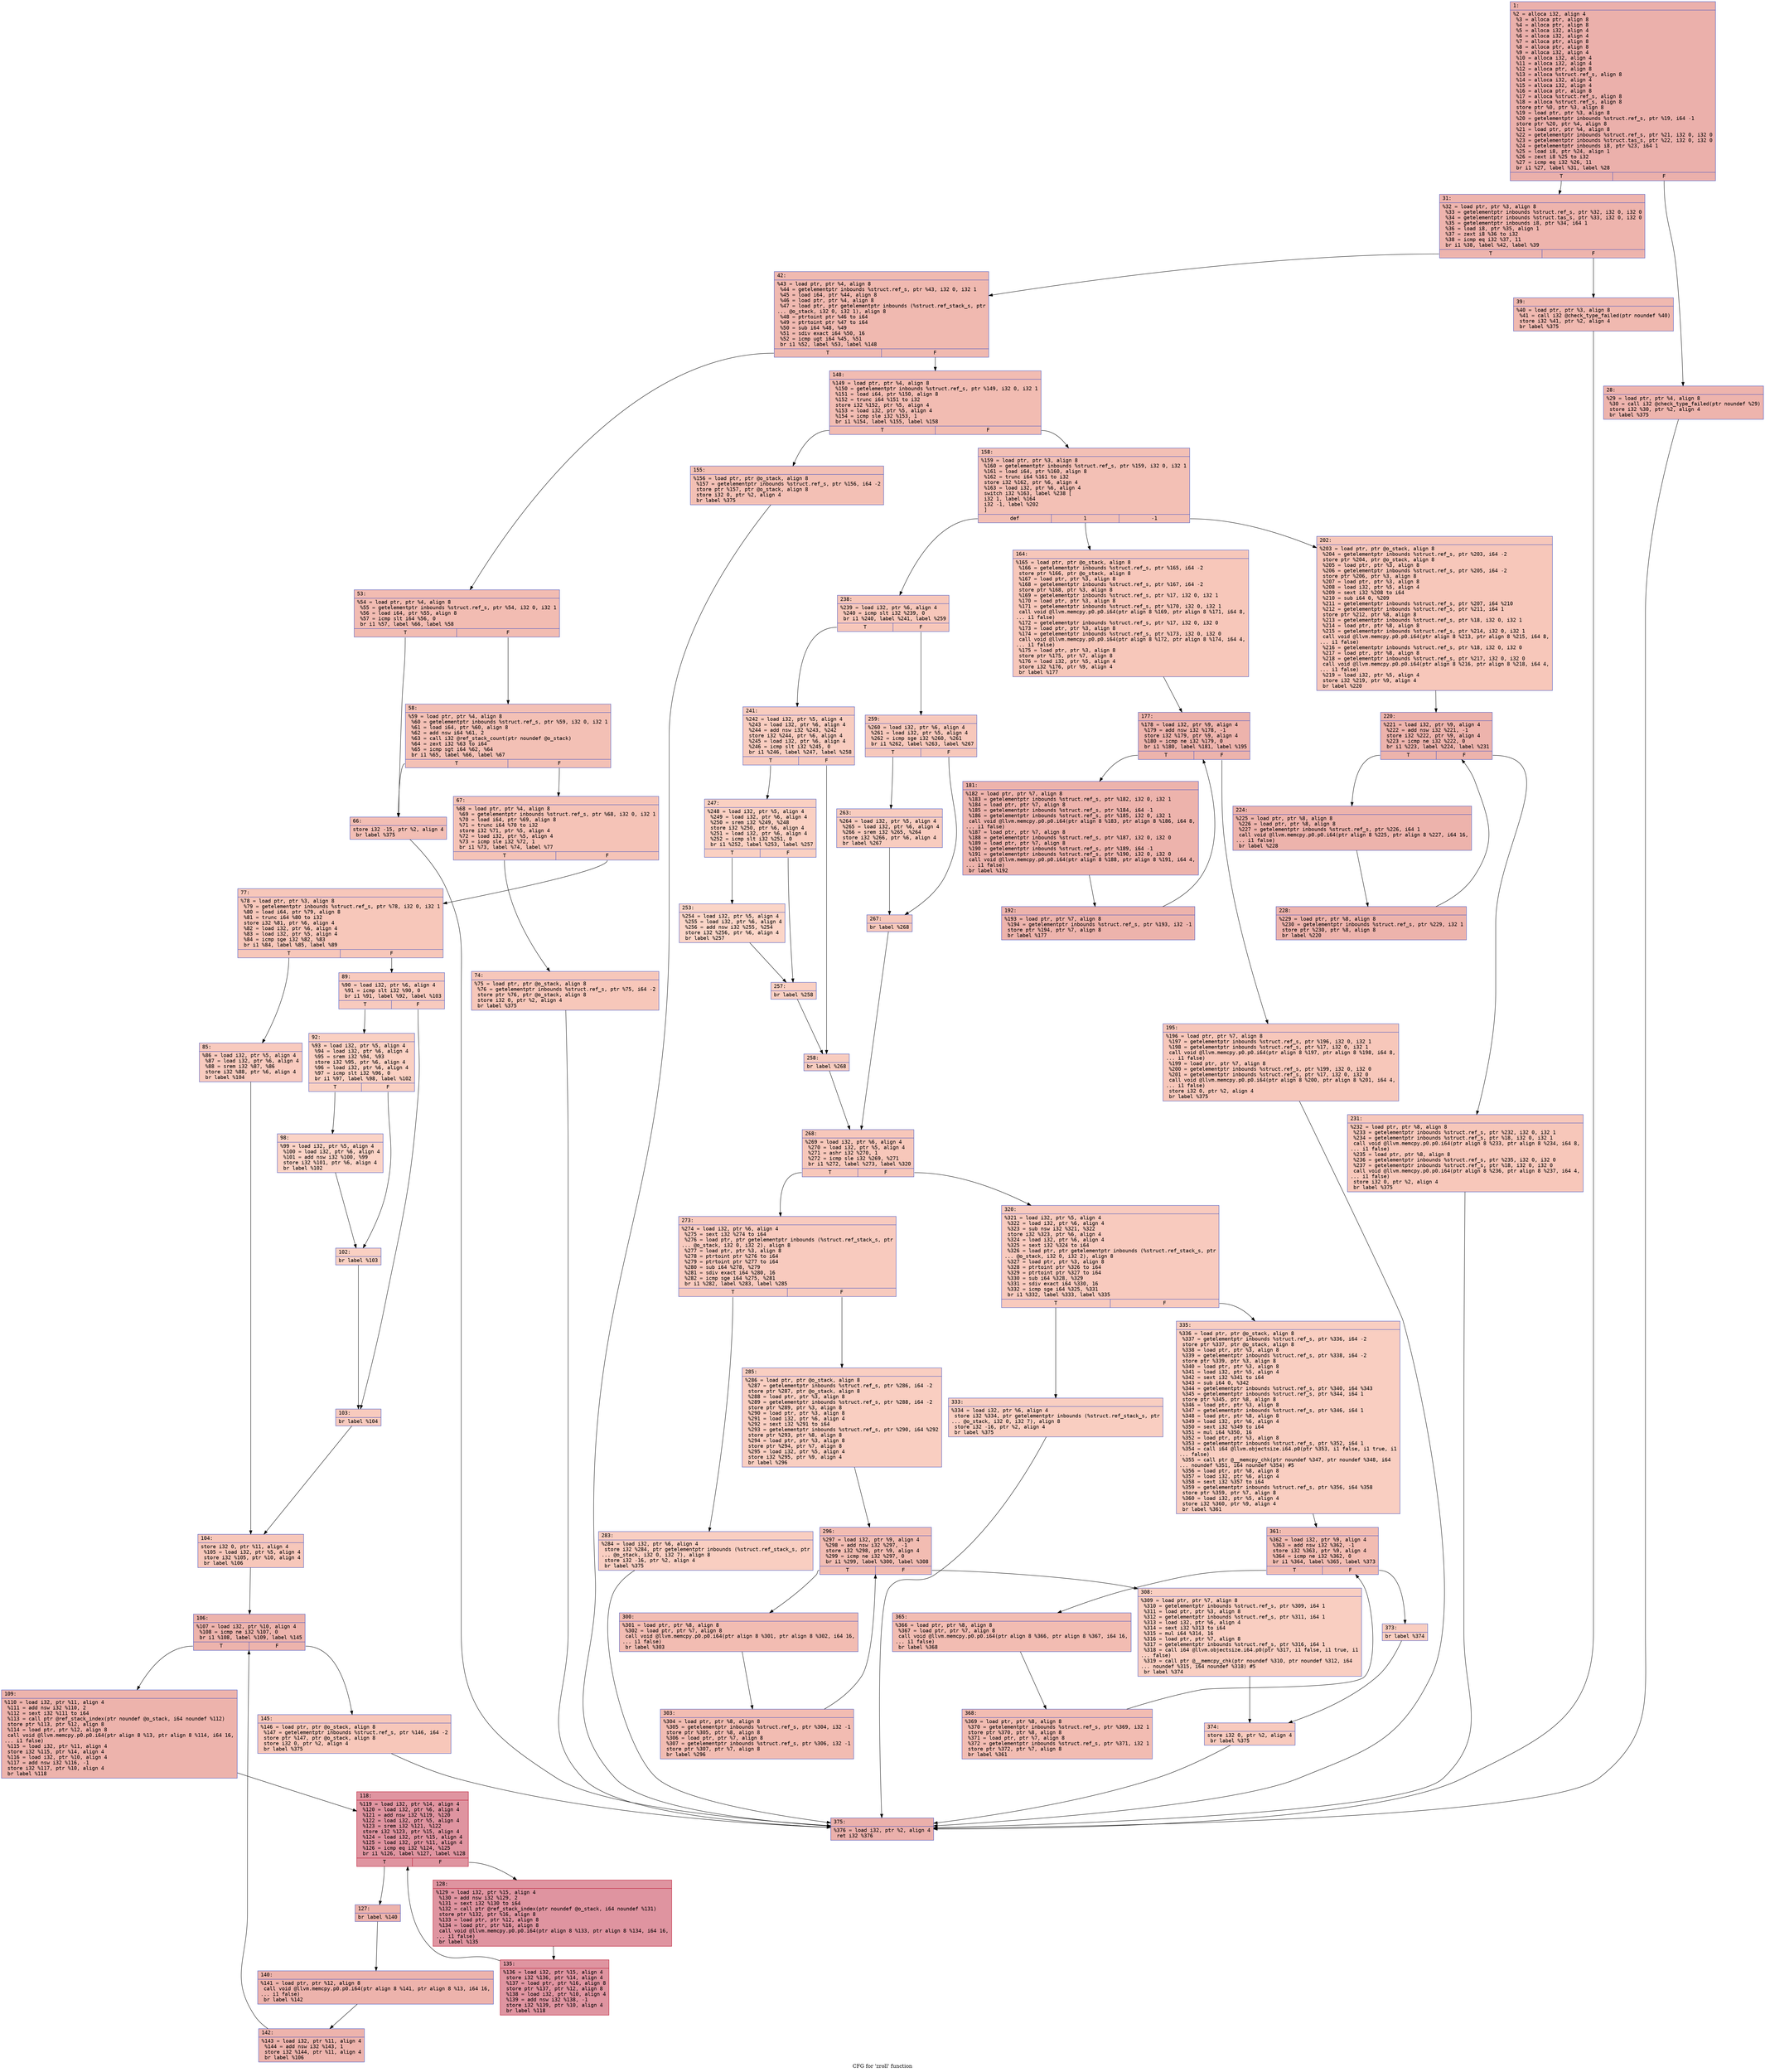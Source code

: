 digraph "CFG for 'zroll' function" {
	label="CFG for 'zroll' function";

	Node0x600003b96260 [shape=record,color="#3d50c3ff", style=filled, fillcolor="#d24b4070" fontname="Courier",label="{1:\l|  %2 = alloca i32, align 4\l  %3 = alloca ptr, align 8\l  %4 = alloca ptr, align 8\l  %5 = alloca i32, align 4\l  %6 = alloca i32, align 4\l  %7 = alloca ptr, align 8\l  %8 = alloca ptr, align 8\l  %9 = alloca i32, align 4\l  %10 = alloca i32, align 4\l  %11 = alloca i32, align 4\l  %12 = alloca ptr, align 8\l  %13 = alloca %struct.ref_s, align 8\l  %14 = alloca i32, align 4\l  %15 = alloca i32, align 4\l  %16 = alloca ptr, align 8\l  %17 = alloca %struct.ref_s, align 8\l  %18 = alloca %struct.ref_s, align 8\l  store ptr %0, ptr %3, align 8\l  %19 = load ptr, ptr %3, align 8\l  %20 = getelementptr inbounds %struct.ref_s, ptr %19, i64 -1\l  store ptr %20, ptr %4, align 8\l  %21 = load ptr, ptr %4, align 8\l  %22 = getelementptr inbounds %struct.ref_s, ptr %21, i32 0, i32 0\l  %23 = getelementptr inbounds %struct.tas_s, ptr %22, i32 0, i32 0\l  %24 = getelementptr inbounds i8, ptr %23, i64 1\l  %25 = load i8, ptr %24, align 1\l  %26 = zext i8 %25 to i32\l  %27 = icmp eq i32 %26, 11\l  br i1 %27, label %31, label %28\l|{<s0>T|<s1>F}}"];
	Node0x600003b96260:s0 -> Node0x600003b968f0[tooltip="1 -> 31\nProbability 50.00%" ];
	Node0x600003b96260:s1 -> Node0x600003b968a0[tooltip="1 -> 28\nProbability 50.00%" ];
	Node0x600003b968a0 [shape=record,color="#3d50c3ff", style=filled, fillcolor="#d8564670" fontname="Courier",label="{28:\l|  %29 = load ptr, ptr %4, align 8\l  %30 = call i32 @check_type_failed(ptr noundef %29)\l  store i32 %30, ptr %2, align 4\l  br label %375\l}"];
	Node0x600003b968a0 -> Node0x600003b97ca0[tooltip="28 -> 375\nProbability 100.00%" ];
	Node0x600003b968f0 [shape=record,color="#3d50c3ff", style=filled, fillcolor="#d8564670" fontname="Courier",label="{31:\l|  %32 = load ptr, ptr %3, align 8\l  %33 = getelementptr inbounds %struct.ref_s, ptr %32, i32 0, i32 0\l  %34 = getelementptr inbounds %struct.tas_s, ptr %33, i32 0, i32 0\l  %35 = getelementptr inbounds i8, ptr %34, i64 1\l  %36 = load i8, ptr %35, align 1\l  %37 = zext i8 %36 to i32\l  %38 = icmp eq i32 %37, 11\l  br i1 %38, label %42, label %39\l|{<s0>T|<s1>F}}"];
	Node0x600003b968f0:s0 -> Node0x600003b96990[tooltip="31 -> 42\nProbability 50.00%" ];
	Node0x600003b968f0:s1 -> Node0x600003b96940[tooltip="31 -> 39\nProbability 50.00%" ];
	Node0x600003b96940 [shape=record,color="#3d50c3ff", style=filled, fillcolor="#de614d70" fontname="Courier",label="{39:\l|  %40 = load ptr, ptr %3, align 8\l  %41 = call i32 @check_type_failed(ptr noundef %40)\l  store i32 %41, ptr %2, align 4\l  br label %375\l}"];
	Node0x600003b96940 -> Node0x600003b97ca0[tooltip="39 -> 375\nProbability 100.00%" ];
	Node0x600003b96990 [shape=record,color="#3d50c3ff", style=filled, fillcolor="#de614d70" fontname="Courier",label="{42:\l|  %43 = load ptr, ptr %4, align 8\l  %44 = getelementptr inbounds %struct.ref_s, ptr %43, i32 0, i32 1\l  %45 = load i64, ptr %44, align 8\l  %46 = load ptr, ptr %4, align 8\l  %47 = load ptr, ptr getelementptr inbounds (%struct.ref_stack_s, ptr\l... @o_stack, i32 0, i32 1), align 8\l  %48 = ptrtoint ptr %46 to i64\l  %49 = ptrtoint ptr %47 to i64\l  %50 = sub i64 %48, %49\l  %51 = sdiv exact i64 %50, 16\l  %52 = icmp ugt i64 %45, %51\l  br i1 %52, label %53, label %148\l|{<s0>T|<s1>F}}"];
	Node0x600003b96990:s0 -> Node0x600003b969e0[tooltip="42 -> 53\nProbability 50.00%" ];
	Node0x600003b96990:s1 -> Node0x600003b970c0[tooltip="42 -> 148\nProbability 50.00%" ];
	Node0x600003b969e0 [shape=record,color="#3d50c3ff", style=filled, fillcolor="#e1675170" fontname="Courier",label="{53:\l|  %54 = load ptr, ptr %4, align 8\l  %55 = getelementptr inbounds %struct.ref_s, ptr %54, i32 0, i32 1\l  %56 = load i64, ptr %55, align 8\l  %57 = icmp slt i64 %56, 0\l  br i1 %57, label %66, label %58\l|{<s0>T|<s1>F}}"];
	Node0x600003b969e0:s0 -> Node0x600003b96a80[tooltip="53 -> 66\nProbability 37.50%" ];
	Node0x600003b969e0:s1 -> Node0x600003b96a30[tooltip="53 -> 58\nProbability 62.50%" ];
	Node0x600003b96a30 [shape=record,color="#3d50c3ff", style=filled, fillcolor="#e5705870" fontname="Courier",label="{58:\l|  %59 = load ptr, ptr %4, align 8\l  %60 = getelementptr inbounds %struct.ref_s, ptr %59, i32 0, i32 1\l  %61 = load i64, ptr %60, align 8\l  %62 = add nsw i64 %61, 2\l  %63 = call i32 @ref_stack_count(ptr noundef @o_stack)\l  %64 = zext i32 %63 to i64\l  %65 = icmp sgt i64 %62, %64\l  br i1 %65, label %66, label %67\l|{<s0>T|<s1>F}}"];
	Node0x600003b96a30:s0 -> Node0x600003b96a80[tooltip="58 -> 66\nProbability 50.00%" ];
	Node0x600003b96a30:s1 -> Node0x600003b96ad0[tooltip="58 -> 67\nProbability 50.00%" ];
	Node0x600003b96a80 [shape=record,color="#3d50c3ff", style=filled, fillcolor="#e36c5570" fontname="Courier",label="{66:\l|  store i32 -15, ptr %2, align 4\l  br label %375\l}"];
	Node0x600003b96a80 -> Node0x600003b97ca0[tooltip="66 -> 375\nProbability 100.00%" ];
	Node0x600003b96ad0 [shape=record,color="#3d50c3ff", style=filled, fillcolor="#e8765c70" fontname="Courier",label="{67:\l|  %68 = load ptr, ptr %4, align 8\l  %69 = getelementptr inbounds %struct.ref_s, ptr %68, i32 0, i32 1\l  %70 = load i64, ptr %69, align 8\l  %71 = trunc i64 %70 to i32\l  store i32 %71, ptr %5, align 4\l  %72 = load i32, ptr %5, align 4\l  %73 = icmp sle i32 %72, 1\l  br i1 %73, label %74, label %77\l|{<s0>T|<s1>F}}"];
	Node0x600003b96ad0:s0 -> Node0x600003b96b20[tooltip="67 -> 74\nProbability 50.00%" ];
	Node0x600003b96ad0:s1 -> Node0x600003b96b70[tooltip="67 -> 77\nProbability 50.00%" ];
	Node0x600003b96b20 [shape=record,color="#3d50c3ff", style=filled, fillcolor="#ec7f6370" fontname="Courier",label="{74:\l|  %75 = load ptr, ptr @o_stack, align 8\l  %76 = getelementptr inbounds %struct.ref_s, ptr %75, i64 -2\l  store ptr %76, ptr @o_stack, align 8\l  store i32 0, ptr %2, align 4\l  br label %375\l}"];
	Node0x600003b96b20 -> Node0x600003b97ca0[tooltip="74 -> 375\nProbability 100.00%" ];
	Node0x600003b96b70 [shape=record,color="#3d50c3ff", style=filled, fillcolor="#ec7f6370" fontname="Courier",label="{77:\l|  %78 = load ptr, ptr %3, align 8\l  %79 = getelementptr inbounds %struct.ref_s, ptr %78, i32 0, i32 1\l  %80 = load i64, ptr %79, align 8\l  %81 = trunc i64 %80 to i32\l  store i32 %81, ptr %6, align 4\l  %82 = load i32, ptr %6, align 4\l  %83 = load i32, ptr %5, align 4\l  %84 = icmp sge i32 %82, %83\l  br i1 %84, label %85, label %89\l|{<s0>T|<s1>F}}"];
	Node0x600003b96b70:s0 -> Node0x600003b96bc0[tooltip="77 -> 85\nProbability 50.00%" ];
	Node0x600003b96b70:s1 -> Node0x600003b96c10[tooltip="77 -> 89\nProbability 50.00%" ];
	Node0x600003b96bc0 [shape=record,color="#3d50c3ff", style=filled, fillcolor="#ef886b70" fontname="Courier",label="{85:\l|  %86 = load i32, ptr %5, align 4\l  %87 = load i32, ptr %6, align 4\l  %88 = srem i32 %87, %86\l  store i32 %88, ptr %6, align 4\l  br label %104\l}"];
	Node0x600003b96bc0 -> Node0x600003b96da0[tooltip="85 -> 104\nProbability 100.00%" ];
	Node0x600003b96c10 [shape=record,color="#3d50c3ff", style=filled, fillcolor="#ef886b70" fontname="Courier",label="{89:\l|  %90 = load i32, ptr %6, align 4\l  %91 = icmp slt i32 %90, 0\l  br i1 %91, label %92, label %103\l|{<s0>T|<s1>F}}"];
	Node0x600003b96c10:s0 -> Node0x600003b96c60[tooltip="89 -> 92\nProbability 37.50%" ];
	Node0x600003b96c10:s1 -> Node0x600003b96d50[tooltip="89 -> 103\nProbability 62.50%" ];
	Node0x600003b96c60 [shape=record,color="#3d50c3ff", style=filled, fillcolor="#f3947570" fontname="Courier",label="{92:\l|  %93 = load i32, ptr %5, align 4\l  %94 = load i32, ptr %6, align 4\l  %95 = srem i32 %94, %93\l  store i32 %95, ptr %6, align 4\l  %96 = load i32, ptr %6, align 4\l  %97 = icmp slt i32 %96, 0\l  br i1 %97, label %98, label %102\l|{<s0>T|<s1>F}}"];
	Node0x600003b96c60:s0 -> Node0x600003b96cb0[tooltip="92 -> 98\nProbability 37.50%" ];
	Node0x600003b96c60:s1 -> Node0x600003b96d00[tooltip="92 -> 102\nProbability 62.50%" ];
	Node0x600003b96cb0 [shape=record,color="#3d50c3ff", style=filled, fillcolor="#f59c7d70" fontname="Courier",label="{98:\l|  %99 = load i32, ptr %5, align 4\l  %100 = load i32, ptr %6, align 4\l  %101 = add nsw i32 %100, %99\l  store i32 %101, ptr %6, align 4\l  br label %102\l}"];
	Node0x600003b96cb0 -> Node0x600003b96d00[tooltip="98 -> 102\nProbability 100.00%" ];
	Node0x600003b96d00 [shape=record,color="#3d50c3ff", style=filled, fillcolor="#f3947570" fontname="Courier",label="{102:\l|  br label %103\l}"];
	Node0x600003b96d00 -> Node0x600003b96d50[tooltip="102 -> 103\nProbability 100.00%" ];
	Node0x600003b96d50 [shape=record,color="#3d50c3ff", style=filled, fillcolor="#ef886b70" fontname="Courier",label="{103:\l|  br label %104\l}"];
	Node0x600003b96d50 -> Node0x600003b96da0[tooltip="103 -> 104\nProbability 100.00%" ];
	Node0x600003b96da0 [shape=record,color="#3d50c3ff", style=filled, fillcolor="#ec7f6370" fontname="Courier",label="{104:\l|  store i32 0, ptr %11, align 4\l  %105 = load i32, ptr %5, align 4\l  store i32 %105, ptr %10, align 4\l  br label %106\l}"];
	Node0x600003b96da0 -> Node0x600003b96df0[tooltip="104 -> 106\nProbability 100.00%" ];
	Node0x600003b96df0 [shape=record,color="#3d50c3ff", style=filled, fillcolor="#d6524470" fontname="Courier",label="{106:\l|  %107 = load i32, ptr %10, align 4\l  %108 = icmp ne i32 %107, 0\l  br i1 %108, label %109, label %145\l|{<s0>T|<s1>F}}"];
	Node0x600003b96df0:s0 -> Node0x600003b96e40[tooltip="106 -> 109\nProbability 96.88%" ];
	Node0x600003b96df0:s1 -> Node0x600003b97070[tooltip="106 -> 145\nProbability 3.12%" ];
	Node0x600003b96e40 [shape=record,color="#3d50c3ff", style=filled, fillcolor="#d6524470" fontname="Courier",label="{109:\l|  %110 = load i32, ptr %11, align 4\l  %111 = add nsw i32 %110, 2\l  %112 = sext i32 %111 to i64\l  %113 = call ptr @ref_stack_index(ptr noundef @o_stack, i64 noundef %112)\l  store ptr %113, ptr %12, align 8\l  %114 = load ptr, ptr %12, align 8\l  call void @llvm.memcpy.p0.p0.i64(ptr align 8 %13, ptr align 8 %114, i64 16,\l... i1 false)\l  %115 = load i32, ptr %11, align 4\l  store i32 %115, ptr %14, align 4\l  %116 = load i32, ptr %10, align 4\l  %117 = add nsw i32 %116, -1\l  store i32 %117, ptr %10, align 4\l  br label %118\l}"];
	Node0x600003b96e40 -> Node0x600003b96e90[tooltip="109 -> 118\nProbability 100.00%" ];
	Node0x600003b96e90 [shape=record,color="#b70d28ff", style=filled, fillcolor="#b70d2870" fontname="Courier",label="{118:\l|  %119 = load i32, ptr %14, align 4\l  %120 = load i32, ptr %6, align 4\l  %121 = add nsw i32 %119, %120\l  %122 = load i32, ptr %5, align 4\l  %123 = srem i32 %121, %122\l  store i32 %123, ptr %15, align 4\l  %124 = load i32, ptr %15, align 4\l  %125 = load i32, ptr %11, align 4\l  %126 = icmp eq i32 %124, %125\l  br i1 %126, label %127, label %128\l|{<s0>T|<s1>F}}"];
	Node0x600003b96e90:s0 -> Node0x600003b96ee0[tooltip="118 -> 127\nProbability 3.12%" ];
	Node0x600003b96e90:s1 -> Node0x600003b96f30[tooltip="118 -> 128\nProbability 96.88%" ];
	Node0x600003b96ee0 [shape=record,color="#3d50c3ff", style=filled, fillcolor="#d6524470" fontname="Courier",label="{127:\l|  br label %140\l}"];
	Node0x600003b96ee0 -> Node0x600003b96fd0[tooltip="127 -> 140\nProbability 100.00%" ];
	Node0x600003b96f30 [shape=record,color="#b70d28ff", style=filled, fillcolor="#b70d2870" fontname="Courier",label="{128:\l|  %129 = load i32, ptr %15, align 4\l  %130 = add nsw i32 %129, 2\l  %131 = sext i32 %130 to i64\l  %132 = call ptr @ref_stack_index(ptr noundef @o_stack, i64 noundef %131)\l  store ptr %132, ptr %16, align 8\l  %133 = load ptr, ptr %12, align 8\l  %134 = load ptr, ptr %16, align 8\l  call void @llvm.memcpy.p0.p0.i64(ptr align 8 %133, ptr align 8 %134, i64 16,\l... i1 false)\l  br label %135\l}"];
	Node0x600003b96f30 -> Node0x600003b96f80[tooltip="128 -> 135\nProbability 100.00%" ];
	Node0x600003b96f80 [shape=record,color="#b70d28ff", style=filled, fillcolor="#b70d2870" fontname="Courier",label="{135:\l|  %136 = load i32, ptr %15, align 4\l  store i32 %136, ptr %14, align 4\l  %137 = load ptr, ptr %16, align 8\l  store ptr %137, ptr %12, align 8\l  %138 = load i32, ptr %10, align 4\l  %139 = add nsw i32 %138, -1\l  store i32 %139, ptr %10, align 4\l  br label %118\l}"];
	Node0x600003b96f80 -> Node0x600003b96e90[tooltip="135 -> 118\nProbability 100.00%" ];
	Node0x600003b96fd0 [shape=record,color="#3d50c3ff", style=filled, fillcolor="#d6524470" fontname="Courier",label="{140:\l|  %141 = load ptr, ptr %12, align 8\l  call void @llvm.memcpy.p0.p0.i64(ptr align 8 %141, ptr align 8 %13, i64 16,\l... i1 false)\l  br label %142\l}"];
	Node0x600003b96fd0 -> Node0x600003b97020[tooltip="140 -> 142\nProbability 100.00%" ];
	Node0x600003b97020 [shape=record,color="#3d50c3ff", style=filled, fillcolor="#d6524470" fontname="Courier",label="{142:\l|  %143 = load i32, ptr %11, align 4\l  %144 = add nsw i32 %143, 1\l  store i32 %144, ptr %11, align 4\l  br label %106\l}"];
	Node0x600003b97020 -> Node0x600003b96df0[tooltip="142 -> 106\nProbability 100.00%" ];
	Node0x600003b97070 [shape=record,color="#3d50c3ff", style=filled, fillcolor="#ec7f6370" fontname="Courier",label="{145:\l|  %146 = load ptr, ptr @o_stack, align 8\l  %147 = getelementptr inbounds %struct.ref_s, ptr %146, i64 -2\l  store ptr %147, ptr @o_stack, align 8\l  store i32 0, ptr %2, align 4\l  br label %375\l}"];
	Node0x600003b97070 -> Node0x600003b97ca0[tooltip="145 -> 375\nProbability 100.00%" ];
	Node0x600003b970c0 [shape=record,color="#3d50c3ff", style=filled, fillcolor="#e1675170" fontname="Courier",label="{148:\l|  %149 = load ptr, ptr %4, align 8\l  %150 = getelementptr inbounds %struct.ref_s, ptr %149, i32 0, i32 1\l  %151 = load i64, ptr %150, align 8\l  %152 = trunc i64 %151 to i32\l  store i32 %152, ptr %5, align 4\l  %153 = load i32, ptr %5, align 4\l  %154 = icmp sle i32 %153, 1\l  br i1 %154, label %155, label %158\l|{<s0>T|<s1>F}}"];
	Node0x600003b970c0:s0 -> Node0x600003b97110[tooltip="148 -> 155\nProbability 50.00%" ];
	Node0x600003b970c0:s1 -> Node0x600003b97160[tooltip="148 -> 158\nProbability 50.00%" ];
	Node0x600003b97110 [shape=record,color="#3d50c3ff", style=filled, fillcolor="#e5705870" fontname="Courier",label="{155:\l|  %156 = load ptr, ptr @o_stack, align 8\l  %157 = getelementptr inbounds %struct.ref_s, ptr %156, i64 -2\l  store ptr %157, ptr @o_stack, align 8\l  store i32 0, ptr %2, align 4\l  br label %375\l}"];
	Node0x600003b97110 -> Node0x600003b97ca0[tooltip="155 -> 375\nProbability 100.00%" ];
	Node0x600003b97160 [shape=record,color="#3d50c3ff", style=filled, fillcolor="#e5705870" fontname="Courier",label="{158:\l|  %159 = load ptr, ptr %3, align 8\l  %160 = getelementptr inbounds %struct.ref_s, ptr %159, i32 0, i32 1\l  %161 = load i64, ptr %160, align 8\l  %162 = trunc i64 %161 to i32\l  store i32 %162, ptr %6, align 4\l  %163 = load i32, ptr %6, align 4\l  switch i32 %163, label %238 [\l    i32 1, label %164\l    i32 -1, label %202\l  ]\l|{<s0>def|<s1>1|<s2>-1}}"];
	Node0x600003b97160:s0 -> Node0x600003b974d0[tooltip="158 -> 238\nProbability 33.33%" ];
	Node0x600003b97160:s1 -> Node0x600003b971b0[tooltip="158 -> 164\nProbability 33.33%" ];
	Node0x600003b97160:s2 -> Node0x600003b97340[tooltip="158 -> 202\nProbability 33.33%" ];
	Node0x600003b971b0 [shape=record,color="#3d50c3ff", style=filled, fillcolor="#ec7f6370" fontname="Courier",label="{164:\l|  %165 = load ptr, ptr @o_stack, align 8\l  %166 = getelementptr inbounds %struct.ref_s, ptr %165, i64 -2\l  store ptr %166, ptr @o_stack, align 8\l  %167 = load ptr, ptr %3, align 8\l  %168 = getelementptr inbounds %struct.ref_s, ptr %167, i64 -2\l  store ptr %168, ptr %3, align 8\l  %169 = getelementptr inbounds %struct.ref_s, ptr %17, i32 0, i32 1\l  %170 = load ptr, ptr %3, align 8\l  %171 = getelementptr inbounds %struct.ref_s, ptr %170, i32 0, i32 1\l  call void @llvm.memcpy.p0.p0.i64(ptr align 8 %169, ptr align 8 %171, i64 8,\l... i1 false)\l  %172 = getelementptr inbounds %struct.ref_s, ptr %17, i32 0, i32 0\l  %173 = load ptr, ptr %3, align 8\l  %174 = getelementptr inbounds %struct.ref_s, ptr %173, i32 0, i32 0\l  call void @llvm.memcpy.p0.p0.i64(ptr align 8 %172, ptr align 8 %174, i64 4,\l... i1 false)\l  %175 = load ptr, ptr %3, align 8\l  store ptr %175, ptr %7, align 8\l  %176 = load i32, ptr %5, align 4\l  store i32 %176, ptr %9, align 4\l  br label %177\l}"];
	Node0x600003b971b0 -> Node0x600003b97200[tooltip="164 -> 177\nProbability 100.00%" ];
	Node0x600003b97200 [shape=record,color="#3d50c3ff", style=filled, fillcolor="#d6524470" fontname="Courier",label="{177:\l|  %178 = load i32, ptr %9, align 4\l  %179 = add nsw i32 %178, -1\l  store i32 %179, ptr %9, align 4\l  %180 = icmp ne i32 %179, 0\l  br i1 %180, label %181, label %195\l|{<s0>T|<s1>F}}"];
	Node0x600003b97200:s0 -> Node0x600003b97250[tooltip="177 -> 181\nProbability 96.88%" ];
	Node0x600003b97200:s1 -> Node0x600003b972f0[tooltip="177 -> 195\nProbability 3.12%" ];
	Node0x600003b97250 [shape=record,color="#3d50c3ff", style=filled, fillcolor="#d6524470" fontname="Courier",label="{181:\l|  %182 = load ptr, ptr %7, align 8\l  %183 = getelementptr inbounds %struct.ref_s, ptr %182, i32 0, i32 1\l  %184 = load ptr, ptr %7, align 8\l  %185 = getelementptr inbounds %struct.ref_s, ptr %184, i64 -1\l  %186 = getelementptr inbounds %struct.ref_s, ptr %185, i32 0, i32 1\l  call void @llvm.memcpy.p0.p0.i64(ptr align 8 %183, ptr align 8 %186, i64 8,\l... i1 false)\l  %187 = load ptr, ptr %7, align 8\l  %188 = getelementptr inbounds %struct.ref_s, ptr %187, i32 0, i32 0\l  %189 = load ptr, ptr %7, align 8\l  %190 = getelementptr inbounds %struct.ref_s, ptr %189, i64 -1\l  %191 = getelementptr inbounds %struct.ref_s, ptr %190, i32 0, i32 0\l  call void @llvm.memcpy.p0.p0.i64(ptr align 8 %188, ptr align 8 %191, i64 4,\l... i1 false)\l  br label %192\l}"];
	Node0x600003b97250 -> Node0x600003b972a0[tooltip="181 -> 192\nProbability 100.00%" ];
	Node0x600003b972a0 [shape=record,color="#3d50c3ff", style=filled, fillcolor="#d6524470" fontname="Courier",label="{192:\l|  %193 = load ptr, ptr %7, align 8\l  %194 = getelementptr inbounds %struct.ref_s, ptr %193, i32 -1\l  store ptr %194, ptr %7, align 8\l  br label %177\l}"];
	Node0x600003b972a0 -> Node0x600003b97200[tooltip="192 -> 177\nProbability 100.00%" ];
	Node0x600003b972f0 [shape=record,color="#3d50c3ff", style=filled, fillcolor="#ec7f6370" fontname="Courier",label="{195:\l|  %196 = load ptr, ptr %7, align 8\l  %197 = getelementptr inbounds %struct.ref_s, ptr %196, i32 0, i32 1\l  %198 = getelementptr inbounds %struct.ref_s, ptr %17, i32 0, i32 1\l  call void @llvm.memcpy.p0.p0.i64(ptr align 8 %197, ptr align 8 %198, i64 8,\l... i1 false)\l  %199 = load ptr, ptr %7, align 8\l  %200 = getelementptr inbounds %struct.ref_s, ptr %199, i32 0, i32 0\l  %201 = getelementptr inbounds %struct.ref_s, ptr %17, i32 0, i32 0\l  call void @llvm.memcpy.p0.p0.i64(ptr align 8 %200, ptr align 8 %201, i64 4,\l... i1 false)\l  store i32 0, ptr %2, align 4\l  br label %375\l}"];
	Node0x600003b972f0 -> Node0x600003b97ca0[tooltip="195 -> 375\nProbability 100.00%" ];
	Node0x600003b97340 [shape=record,color="#3d50c3ff", style=filled, fillcolor="#ec7f6370" fontname="Courier",label="{202:\l|  %203 = load ptr, ptr @o_stack, align 8\l  %204 = getelementptr inbounds %struct.ref_s, ptr %203, i64 -2\l  store ptr %204, ptr @o_stack, align 8\l  %205 = load ptr, ptr %3, align 8\l  %206 = getelementptr inbounds %struct.ref_s, ptr %205, i64 -2\l  store ptr %206, ptr %3, align 8\l  %207 = load ptr, ptr %3, align 8\l  %208 = load i32, ptr %5, align 4\l  %209 = sext i32 %208 to i64\l  %210 = sub i64 0, %209\l  %211 = getelementptr inbounds %struct.ref_s, ptr %207, i64 %210\l  %212 = getelementptr inbounds %struct.ref_s, ptr %211, i64 1\l  store ptr %212, ptr %8, align 8\l  %213 = getelementptr inbounds %struct.ref_s, ptr %18, i32 0, i32 1\l  %214 = load ptr, ptr %8, align 8\l  %215 = getelementptr inbounds %struct.ref_s, ptr %214, i32 0, i32 1\l  call void @llvm.memcpy.p0.p0.i64(ptr align 8 %213, ptr align 8 %215, i64 8,\l... i1 false)\l  %216 = getelementptr inbounds %struct.ref_s, ptr %18, i32 0, i32 0\l  %217 = load ptr, ptr %8, align 8\l  %218 = getelementptr inbounds %struct.ref_s, ptr %217, i32 0, i32 0\l  call void @llvm.memcpy.p0.p0.i64(ptr align 8 %216, ptr align 8 %218, i64 4,\l... i1 false)\l  %219 = load i32, ptr %5, align 4\l  store i32 %219, ptr %9, align 4\l  br label %220\l}"];
	Node0x600003b97340 -> Node0x600003b97390[tooltip="202 -> 220\nProbability 100.00%" ];
	Node0x600003b97390 [shape=record,color="#3d50c3ff", style=filled, fillcolor="#d6524470" fontname="Courier",label="{220:\l|  %221 = load i32, ptr %9, align 4\l  %222 = add nsw i32 %221, -1\l  store i32 %222, ptr %9, align 4\l  %223 = icmp ne i32 %222, 0\l  br i1 %223, label %224, label %231\l|{<s0>T|<s1>F}}"];
	Node0x600003b97390:s0 -> Node0x600003b973e0[tooltip="220 -> 224\nProbability 96.88%" ];
	Node0x600003b97390:s1 -> Node0x600003b97480[tooltip="220 -> 231\nProbability 3.12%" ];
	Node0x600003b973e0 [shape=record,color="#3d50c3ff", style=filled, fillcolor="#d6524470" fontname="Courier",label="{224:\l|  %225 = load ptr, ptr %8, align 8\l  %226 = load ptr, ptr %8, align 8\l  %227 = getelementptr inbounds %struct.ref_s, ptr %226, i64 1\l  call void @llvm.memcpy.p0.p0.i64(ptr align 8 %225, ptr align 8 %227, i64 16,\l... i1 false)\l  br label %228\l}"];
	Node0x600003b973e0 -> Node0x600003b97430[tooltip="224 -> 228\nProbability 100.00%" ];
	Node0x600003b97430 [shape=record,color="#3d50c3ff", style=filled, fillcolor="#d6524470" fontname="Courier",label="{228:\l|  %229 = load ptr, ptr %8, align 8\l  %230 = getelementptr inbounds %struct.ref_s, ptr %229, i32 1\l  store ptr %230, ptr %8, align 8\l  br label %220\l}"];
	Node0x600003b97430 -> Node0x600003b97390[tooltip="228 -> 220\nProbability 100.00%" ];
	Node0x600003b97480 [shape=record,color="#3d50c3ff", style=filled, fillcolor="#ec7f6370" fontname="Courier",label="{231:\l|  %232 = load ptr, ptr %8, align 8\l  %233 = getelementptr inbounds %struct.ref_s, ptr %232, i32 0, i32 1\l  %234 = getelementptr inbounds %struct.ref_s, ptr %18, i32 0, i32 1\l  call void @llvm.memcpy.p0.p0.i64(ptr align 8 %233, ptr align 8 %234, i64 8,\l... i1 false)\l  %235 = load ptr, ptr %8, align 8\l  %236 = getelementptr inbounds %struct.ref_s, ptr %235, i32 0, i32 0\l  %237 = getelementptr inbounds %struct.ref_s, ptr %18, i32 0, i32 0\l  call void @llvm.memcpy.p0.p0.i64(ptr align 8 %236, ptr align 8 %237, i64 4,\l... i1 false)\l  store i32 0, ptr %2, align 4\l  br label %375\l}"];
	Node0x600003b97480 -> Node0x600003b97ca0[tooltip="231 -> 375\nProbability 100.00%" ];
	Node0x600003b974d0 [shape=record,color="#3d50c3ff", style=filled, fillcolor="#ec7f6370" fontname="Courier",label="{238:\l|  %239 = load i32, ptr %6, align 4\l  %240 = icmp slt i32 %239, 0\l  br i1 %240, label %241, label %259\l|{<s0>T|<s1>F}}"];
	Node0x600003b974d0:s0 -> Node0x600003b97520[tooltip="238 -> 241\nProbability 37.50%" ];
	Node0x600003b974d0:s1 -> Node0x600003b976b0[tooltip="238 -> 259\nProbability 62.50%" ];
	Node0x600003b97520 [shape=record,color="#3d50c3ff", style=filled, fillcolor="#f08b6e70" fontname="Courier",label="{241:\l|  %242 = load i32, ptr %5, align 4\l  %243 = load i32, ptr %6, align 4\l  %244 = add nsw i32 %243, %242\l  store i32 %244, ptr %6, align 4\l  %245 = load i32, ptr %6, align 4\l  %246 = icmp slt i32 %245, 0\l  br i1 %246, label %247, label %258\l|{<s0>T|<s1>F}}"];
	Node0x600003b97520:s0 -> Node0x600003b97570[tooltip="241 -> 247\nProbability 37.50%" ];
	Node0x600003b97520:s1 -> Node0x600003b97660[tooltip="241 -> 258\nProbability 62.50%" ];
	Node0x600003b97570 [shape=record,color="#3d50c3ff", style=filled, fillcolor="#f3947570" fontname="Courier",label="{247:\l|  %248 = load i32, ptr %5, align 4\l  %249 = load i32, ptr %6, align 4\l  %250 = srem i32 %249, %248\l  store i32 %250, ptr %6, align 4\l  %251 = load i32, ptr %6, align 4\l  %252 = icmp slt i32 %251, 0\l  br i1 %252, label %253, label %257\l|{<s0>T|<s1>F}}"];
	Node0x600003b97570:s0 -> Node0x600003b975c0[tooltip="247 -> 253\nProbability 37.50%" ];
	Node0x600003b97570:s1 -> Node0x600003b97610[tooltip="247 -> 257\nProbability 62.50%" ];
	Node0x600003b975c0 [shape=record,color="#3d50c3ff", style=filled, fillcolor="#f5a08170" fontname="Courier",label="{253:\l|  %254 = load i32, ptr %5, align 4\l  %255 = load i32, ptr %6, align 4\l  %256 = add nsw i32 %255, %254\l  store i32 %256, ptr %6, align 4\l  br label %257\l}"];
	Node0x600003b975c0 -> Node0x600003b97610[tooltip="253 -> 257\nProbability 100.00%" ];
	Node0x600003b97610 [shape=record,color="#3d50c3ff", style=filled, fillcolor="#f3947570" fontname="Courier",label="{257:\l|  br label %258\l}"];
	Node0x600003b97610 -> Node0x600003b97660[tooltip="257 -> 258\nProbability 100.00%" ];
	Node0x600003b97660 [shape=record,color="#3d50c3ff", style=filled, fillcolor="#f08b6e70" fontname="Courier",label="{258:\l|  br label %268\l}"];
	Node0x600003b97660 -> Node0x600003b977a0[tooltip="258 -> 268\nProbability 100.00%" ];
	Node0x600003b976b0 [shape=record,color="#3d50c3ff", style=filled, fillcolor="#ed836670" fontname="Courier",label="{259:\l|  %260 = load i32, ptr %6, align 4\l  %261 = load i32, ptr %5, align 4\l  %262 = icmp sge i32 %260, %261\l  br i1 %262, label %263, label %267\l|{<s0>T|<s1>F}}"];
	Node0x600003b976b0:s0 -> Node0x600003b97700[tooltip="259 -> 263\nProbability 50.00%" ];
	Node0x600003b976b0:s1 -> Node0x600003b97750[tooltip="259 -> 267\nProbability 50.00%" ];
	Node0x600003b97700 [shape=record,color="#3d50c3ff", style=filled, fillcolor="#f08b6e70" fontname="Courier",label="{263:\l|  %264 = load i32, ptr %5, align 4\l  %265 = load i32, ptr %6, align 4\l  %266 = srem i32 %265, %264\l  store i32 %266, ptr %6, align 4\l  br label %267\l}"];
	Node0x600003b97700 -> Node0x600003b97750[tooltip="263 -> 267\nProbability 100.00%" ];
	Node0x600003b97750 [shape=record,color="#3d50c3ff", style=filled, fillcolor="#ed836670" fontname="Courier",label="{267:\l|  br label %268\l}"];
	Node0x600003b97750 -> Node0x600003b977a0[tooltip="267 -> 268\nProbability 100.00%" ];
	Node0x600003b977a0 [shape=record,color="#3d50c3ff", style=filled, fillcolor="#ec7f6370" fontname="Courier",label="{268:\l|  %269 = load i32, ptr %6, align 4\l  %270 = load i32, ptr %5, align 4\l  %271 = ashr i32 %270, 1\l  %272 = icmp sle i32 %269, %271\l  br i1 %272, label %273, label %320\l|{<s0>T|<s1>F}}"];
	Node0x600003b977a0:s0 -> Node0x600003b977f0[tooltip="268 -> 273\nProbability 50.00%" ];
	Node0x600003b977a0:s1 -> Node0x600003b97a20[tooltip="268 -> 320\nProbability 50.00%" ];
	Node0x600003b977f0 [shape=record,color="#3d50c3ff", style=filled, fillcolor="#ef886b70" fontname="Courier",label="{273:\l|  %274 = load i32, ptr %6, align 4\l  %275 = sext i32 %274 to i64\l  %276 = load ptr, ptr getelementptr inbounds (%struct.ref_stack_s, ptr\l... @o_stack, i32 0, i32 2), align 8\l  %277 = load ptr, ptr %3, align 8\l  %278 = ptrtoint ptr %276 to i64\l  %279 = ptrtoint ptr %277 to i64\l  %280 = sub i64 %278, %279\l  %281 = sdiv exact i64 %280, 16\l  %282 = icmp sge i64 %275, %281\l  br i1 %282, label %283, label %285\l|{<s0>T|<s1>F}}"];
	Node0x600003b977f0:s0 -> Node0x600003b97840[tooltip="273 -> 283\nProbability 50.00%" ];
	Node0x600003b977f0:s1 -> Node0x600003b97890[tooltip="273 -> 285\nProbability 50.00%" ];
	Node0x600003b97840 [shape=record,color="#3d50c3ff", style=filled, fillcolor="#f2907270" fontname="Courier",label="{283:\l|  %284 = load i32, ptr %6, align 4\l  store i32 %284, ptr getelementptr inbounds (%struct.ref_stack_s, ptr\l... @o_stack, i32 0, i32 7), align 8\l  store i32 -16, ptr %2, align 4\l  br label %375\l}"];
	Node0x600003b97840 -> Node0x600003b97ca0[tooltip="283 -> 375\nProbability 100.00%" ];
	Node0x600003b97890 [shape=record,color="#3d50c3ff", style=filled, fillcolor="#f2907270" fontname="Courier",label="{285:\l|  %286 = load ptr, ptr @o_stack, align 8\l  %287 = getelementptr inbounds %struct.ref_s, ptr %286, i64 -2\l  store ptr %287, ptr @o_stack, align 8\l  %288 = load ptr, ptr %3, align 8\l  %289 = getelementptr inbounds %struct.ref_s, ptr %288, i64 -2\l  store ptr %289, ptr %3, align 8\l  %290 = load ptr, ptr %3, align 8\l  %291 = load i32, ptr %6, align 4\l  %292 = sext i32 %291 to i64\l  %293 = getelementptr inbounds %struct.ref_s, ptr %290, i64 %292\l  store ptr %293, ptr %8, align 8\l  %294 = load ptr, ptr %3, align 8\l  store ptr %294, ptr %7, align 8\l  %295 = load i32, ptr %5, align 4\l  store i32 %295, ptr %9, align 4\l  br label %296\l}"];
	Node0x600003b97890 -> Node0x600003b978e0[tooltip="285 -> 296\nProbability 100.00%" ];
	Node0x600003b978e0 [shape=record,color="#3d50c3ff", style=filled, fillcolor="#e1675170" fontname="Courier",label="{296:\l|  %297 = load i32, ptr %9, align 4\l  %298 = add nsw i32 %297, -1\l  store i32 %298, ptr %9, align 4\l  %299 = icmp ne i32 %297, 0\l  br i1 %299, label %300, label %308\l|{<s0>T|<s1>F}}"];
	Node0x600003b978e0:s0 -> Node0x600003b97930[tooltip="296 -> 300\nProbability 96.88%" ];
	Node0x600003b978e0:s1 -> Node0x600003b979d0[tooltip="296 -> 308\nProbability 3.12%" ];
	Node0x600003b97930 [shape=record,color="#3d50c3ff", style=filled, fillcolor="#e1675170" fontname="Courier",label="{300:\l|  %301 = load ptr, ptr %8, align 8\l  %302 = load ptr, ptr %7, align 8\l  call void @llvm.memcpy.p0.p0.i64(ptr align 8 %301, ptr align 8 %302, i64 16,\l... i1 false)\l  br label %303\l}"];
	Node0x600003b97930 -> Node0x600003b97980[tooltip="300 -> 303\nProbability 100.00%" ];
	Node0x600003b97980 [shape=record,color="#3d50c3ff", style=filled, fillcolor="#e1675170" fontname="Courier",label="{303:\l|  %304 = load ptr, ptr %8, align 8\l  %305 = getelementptr inbounds %struct.ref_s, ptr %304, i32 -1\l  store ptr %305, ptr %8, align 8\l  %306 = load ptr, ptr %7, align 8\l  %307 = getelementptr inbounds %struct.ref_s, ptr %306, i32 -1\l  store ptr %307, ptr %7, align 8\l  br label %296\l}"];
	Node0x600003b97980 -> Node0x600003b978e0[tooltip="303 -> 296\nProbability 100.00%" ];
	Node0x600003b979d0 [shape=record,color="#3d50c3ff", style=filled, fillcolor="#f2907270" fontname="Courier",label="{308:\l|  %309 = load ptr, ptr %7, align 8\l  %310 = getelementptr inbounds %struct.ref_s, ptr %309, i64 1\l  %311 = load ptr, ptr %3, align 8\l  %312 = getelementptr inbounds %struct.ref_s, ptr %311, i64 1\l  %313 = load i32, ptr %6, align 4\l  %314 = sext i32 %313 to i64\l  %315 = mul i64 %314, 16\l  %316 = load ptr, ptr %7, align 8\l  %317 = getelementptr inbounds %struct.ref_s, ptr %316, i64 1\l  %318 = call i64 @llvm.objectsize.i64.p0(ptr %317, i1 false, i1 true, i1\l... false)\l  %319 = call ptr @__memcpy_chk(ptr noundef %310, ptr noundef %312, i64\l... noundef %315, i64 noundef %318) #5\l  br label %374\l}"];
	Node0x600003b979d0 -> Node0x600003b97c50[tooltip="308 -> 374\nProbability 100.00%" ];
	Node0x600003b97a20 [shape=record,color="#3d50c3ff", style=filled, fillcolor="#ef886b70" fontname="Courier",label="{320:\l|  %321 = load i32, ptr %5, align 4\l  %322 = load i32, ptr %6, align 4\l  %323 = sub nsw i32 %321, %322\l  store i32 %323, ptr %6, align 4\l  %324 = load i32, ptr %6, align 4\l  %325 = sext i32 %324 to i64\l  %326 = load ptr, ptr getelementptr inbounds (%struct.ref_stack_s, ptr\l... @o_stack, i32 0, i32 2), align 8\l  %327 = load ptr, ptr %3, align 8\l  %328 = ptrtoint ptr %326 to i64\l  %329 = ptrtoint ptr %327 to i64\l  %330 = sub i64 %328, %329\l  %331 = sdiv exact i64 %330, 16\l  %332 = icmp sge i64 %325, %331\l  br i1 %332, label %333, label %335\l|{<s0>T|<s1>F}}"];
	Node0x600003b97a20:s0 -> Node0x600003b97a70[tooltip="320 -> 333\nProbability 50.00%" ];
	Node0x600003b97a20:s1 -> Node0x600003b97ac0[tooltip="320 -> 335\nProbability 50.00%" ];
	Node0x600003b97a70 [shape=record,color="#3d50c3ff", style=filled, fillcolor="#f2907270" fontname="Courier",label="{333:\l|  %334 = load i32, ptr %6, align 4\l  store i32 %334, ptr getelementptr inbounds (%struct.ref_stack_s, ptr\l... @o_stack, i32 0, i32 7), align 8\l  store i32 -16, ptr %2, align 4\l  br label %375\l}"];
	Node0x600003b97a70 -> Node0x600003b97ca0[tooltip="333 -> 375\nProbability 100.00%" ];
	Node0x600003b97ac0 [shape=record,color="#3d50c3ff", style=filled, fillcolor="#f2907270" fontname="Courier",label="{335:\l|  %336 = load ptr, ptr @o_stack, align 8\l  %337 = getelementptr inbounds %struct.ref_s, ptr %336, i64 -2\l  store ptr %337, ptr @o_stack, align 8\l  %338 = load ptr, ptr %3, align 8\l  %339 = getelementptr inbounds %struct.ref_s, ptr %338, i64 -2\l  store ptr %339, ptr %3, align 8\l  %340 = load ptr, ptr %3, align 8\l  %341 = load i32, ptr %5, align 4\l  %342 = sext i32 %341 to i64\l  %343 = sub i64 0, %342\l  %344 = getelementptr inbounds %struct.ref_s, ptr %340, i64 %343\l  %345 = getelementptr inbounds %struct.ref_s, ptr %344, i64 1\l  store ptr %345, ptr %8, align 8\l  %346 = load ptr, ptr %3, align 8\l  %347 = getelementptr inbounds %struct.ref_s, ptr %346, i64 1\l  %348 = load ptr, ptr %8, align 8\l  %349 = load i32, ptr %6, align 4\l  %350 = sext i32 %349 to i64\l  %351 = mul i64 %350, 16\l  %352 = load ptr, ptr %3, align 8\l  %353 = getelementptr inbounds %struct.ref_s, ptr %352, i64 1\l  %354 = call i64 @llvm.objectsize.i64.p0(ptr %353, i1 false, i1 true, i1\l... false)\l  %355 = call ptr @__memcpy_chk(ptr noundef %347, ptr noundef %348, i64\l... noundef %351, i64 noundef %354) #5\l  %356 = load ptr, ptr %8, align 8\l  %357 = load i32, ptr %6, align 4\l  %358 = sext i32 %357 to i64\l  %359 = getelementptr inbounds %struct.ref_s, ptr %356, i64 %358\l  store ptr %359, ptr %7, align 8\l  %360 = load i32, ptr %5, align 4\l  store i32 %360, ptr %9, align 4\l  br label %361\l}"];
	Node0x600003b97ac0 -> Node0x600003b97b10[tooltip="335 -> 361\nProbability 100.00%" ];
	Node0x600003b97b10 [shape=record,color="#3d50c3ff", style=filled, fillcolor="#e1675170" fontname="Courier",label="{361:\l|  %362 = load i32, ptr %9, align 4\l  %363 = add nsw i32 %362, -1\l  store i32 %363, ptr %9, align 4\l  %364 = icmp ne i32 %362, 0\l  br i1 %364, label %365, label %373\l|{<s0>T|<s1>F}}"];
	Node0x600003b97b10:s0 -> Node0x600003b97b60[tooltip="361 -> 365\nProbability 96.88%" ];
	Node0x600003b97b10:s1 -> Node0x600003b97c00[tooltip="361 -> 373\nProbability 3.12%" ];
	Node0x600003b97b60 [shape=record,color="#3d50c3ff", style=filled, fillcolor="#e1675170" fontname="Courier",label="{365:\l|  %366 = load ptr, ptr %8, align 8\l  %367 = load ptr, ptr %7, align 8\l  call void @llvm.memcpy.p0.p0.i64(ptr align 8 %366, ptr align 8 %367, i64 16,\l... i1 false)\l  br label %368\l}"];
	Node0x600003b97b60 -> Node0x600003b97bb0[tooltip="365 -> 368\nProbability 100.00%" ];
	Node0x600003b97bb0 [shape=record,color="#3d50c3ff", style=filled, fillcolor="#e1675170" fontname="Courier",label="{368:\l|  %369 = load ptr, ptr %8, align 8\l  %370 = getelementptr inbounds %struct.ref_s, ptr %369, i32 1\l  store ptr %370, ptr %8, align 8\l  %371 = load ptr, ptr %7, align 8\l  %372 = getelementptr inbounds %struct.ref_s, ptr %371, i32 1\l  store ptr %372, ptr %7, align 8\l  br label %361\l}"];
	Node0x600003b97bb0 -> Node0x600003b97b10[tooltip="368 -> 361\nProbability 100.00%" ];
	Node0x600003b97c00 [shape=record,color="#3d50c3ff", style=filled, fillcolor="#f2907270" fontname="Courier",label="{373:\l|  br label %374\l}"];
	Node0x600003b97c00 -> Node0x600003b97c50[tooltip="373 -> 374\nProbability 100.00%" ];
	Node0x600003b97c50 [shape=record,color="#3d50c3ff", style=filled, fillcolor="#ef886b70" fontname="Courier",label="{374:\l|  store i32 0, ptr %2, align 4\l  br label %375\l}"];
	Node0x600003b97c50 -> Node0x600003b97ca0[tooltip="374 -> 375\nProbability 100.00%" ];
	Node0x600003b97ca0 [shape=record,color="#3d50c3ff", style=filled, fillcolor="#d24b4070" fontname="Courier",label="{375:\l|  %376 = load i32, ptr %2, align 4\l  ret i32 %376\l}"];
}
